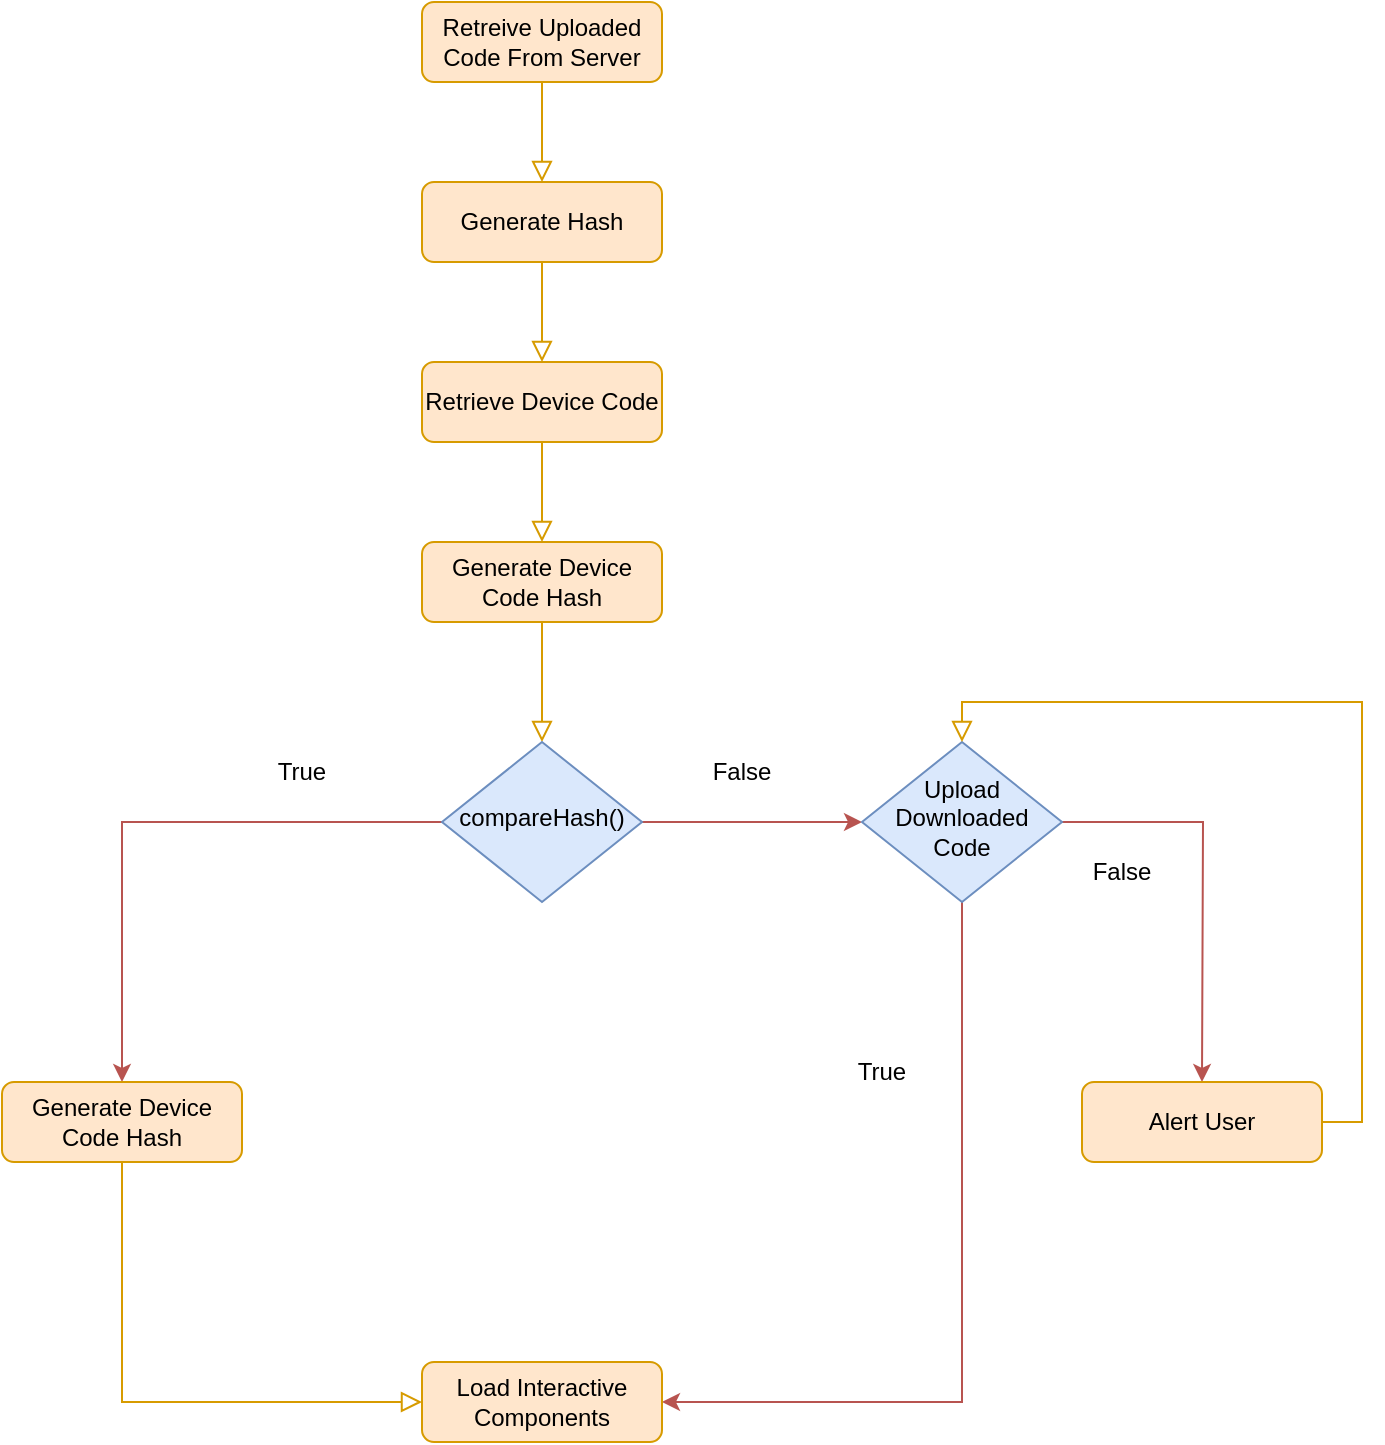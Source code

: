 <mxfile>
    <diagram id="C5RBs43oDa-KdzZeNtuy" name="Page-1">
        <mxGraphModel dx="374" dy="533" grid="1" gridSize="10" guides="1" tooltips="1" connect="1" arrows="1" fold="1" page="1" pageScale="1" pageWidth="827" pageHeight="1169" math="0" shadow="0">
            <root>
                <mxCell id="WIyWlLk6GJQsqaUBKTNV-0"/>
                <mxCell id="WIyWlLk6GJQsqaUBKTNV-1" parent="WIyWlLk6GJQsqaUBKTNV-0"/>
                <mxCell id="WIyWlLk6GJQsqaUBKTNV-2" value="" style="rounded=0;html=1;jettySize=auto;orthogonalLoop=1;fontSize=11;endArrow=block;endFill=0;endSize=8;strokeWidth=1;shadow=0;labelBackgroundColor=none;edgeStyle=orthogonalEdgeStyle;fillColor=#ffe6cc;strokeColor=#d79b00;fontColor=#000000;" parent="WIyWlLk6GJQsqaUBKTNV-1" source="WIyWlLk6GJQsqaUBKTNV-3" edge="1">
                    <mxGeometry relative="1" as="geometry">
                        <mxPoint x="390" y="170" as="targetPoint"/>
                    </mxGeometry>
                </mxCell>
                <mxCell id="WIyWlLk6GJQsqaUBKTNV-3" value="&lt;div&gt;Retreive Uploaded Code From Server&lt;/div&gt;" style="rounded=1;whiteSpace=wrap;html=1;fontSize=12;glass=0;strokeWidth=1;shadow=0;fillColor=#ffe6cc;strokeColor=#d79b00;fontColor=#000000;" parent="WIyWlLk6GJQsqaUBKTNV-1" vertex="1">
                    <mxGeometry x="330" y="80" width="120" height="40" as="geometry"/>
                </mxCell>
                <mxCell id="Vd5r9ZvnlhtOwNtqajtM-12" value="&lt;div&gt;Generate Hash&lt;/div&gt;" style="rounded=1;whiteSpace=wrap;html=1;fontSize=12;glass=0;strokeWidth=1;shadow=0;fillColor=#ffe6cc;strokeColor=#d79b00;fontColor=#000000;" parent="WIyWlLk6GJQsqaUBKTNV-1" vertex="1">
                    <mxGeometry x="330" y="170" width="120" height="40" as="geometry"/>
                </mxCell>
                <mxCell id="Vd5r9ZvnlhtOwNtqajtM-17" value="" style="rounded=0;html=1;jettySize=auto;orthogonalLoop=1;fontSize=11;endArrow=block;endFill=0;endSize=8;strokeWidth=1;shadow=0;labelBackgroundColor=none;edgeStyle=orthogonalEdgeStyle;exitX=0.5;exitY=1;exitDx=0;exitDy=0;fillColor=#ffe6cc;strokeColor=#d79b00;fontColor=#000000;" parent="WIyWlLk6GJQsqaUBKTNV-1" source="Vd5r9ZvnlhtOwNtqajtM-12" edge="1">
                    <mxGeometry relative="1" as="geometry">
                        <mxPoint x="400" y="130" as="sourcePoint"/>
                        <mxPoint x="390" y="260" as="targetPoint"/>
                    </mxGeometry>
                </mxCell>
                <mxCell id="Vd5r9ZvnlhtOwNtqajtM-18" value="&lt;div&gt;Retrieve Device Code&lt;/div&gt;" style="rounded=1;whiteSpace=wrap;html=1;fontSize=12;glass=0;strokeWidth=1;shadow=0;fillColor=#ffe6cc;strokeColor=#d79b00;fontColor=#000000;" parent="WIyWlLk6GJQsqaUBKTNV-1" vertex="1">
                    <mxGeometry x="330" y="260" width="120" height="40" as="geometry"/>
                </mxCell>
                <mxCell id="Vd5r9ZvnlhtOwNtqajtM-19" value="" style="rounded=0;html=1;jettySize=auto;orthogonalLoop=1;fontSize=11;endArrow=block;endFill=0;endSize=8;strokeWidth=1;shadow=0;labelBackgroundColor=none;edgeStyle=orthogonalEdgeStyle;exitX=0.5;exitY=1;exitDx=0;exitDy=0;fillColor=#ffe6cc;strokeColor=#d79b00;fontColor=#000000;" parent="WIyWlLk6GJQsqaUBKTNV-1" source="Vd5r9ZvnlhtOwNtqajtM-18" edge="1">
                    <mxGeometry relative="1" as="geometry">
                        <mxPoint x="400" y="130" as="sourcePoint"/>
                        <mxPoint x="390" y="350" as="targetPoint"/>
                    </mxGeometry>
                </mxCell>
                <mxCell id="Vd5r9ZvnlhtOwNtqajtM-20" value="Generate Device Code Hash" style="rounded=1;whiteSpace=wrap;html=1;fontSize=12;glass=0;strokeWidth=1;shadow=0;fillColor=#ffe6cc;strokeColor=#d79b00;fontColor=#000000;" parent="WIyWlLk6GJQsqaUBKTNV-1" vertex="1">
                    <mxGeometry x="330" y="350" width="120" height="40" as="geometry"/>
                </mxCell>
                <mxCell id="Vd5r9ZvnlhtOwNtqajtM-21" value="" style="rounded=0;html=1;jettySize=auto;orthogonalLoop=1;fontSize=11;endArrow=block;endFill=0;endSize=8;strokeWidth=1;shadow=0;labelBackgroundColor=none;edgeStyle=orthogonalEdgeStyle;exitX=0.5;exitY=1;exitDx=0;exitDy=0;fillColor=#ffe6cc;strokeColor=#d79b00;fontColor=#000000;" parent="WIyWlLk6GJQsqaUBKTNV-1" source="Vd5r9ZvnlhtOwNtqajtM-20" edge="1">
                    <mxGeometry relative="1" as="geometry">
                        <mxPoint x="400" y="310" as="sourcePoint"/>
                        <mxPoint x="390" y="450" as="targetPoint"/>
                    </mxGeometry>
                </mxCell>
                <mxCell id="Vd5r9ZvnlhtOwNtqajtM-29" style="edgeStyle=orthogonalEdgeStyle;rounded=0;orthogonalLoop=1;jettySize=auto;html=1;entryX=0.5;entryY=0;entryDx=0;entryDy=0;fillColor=#f8cecc;strokeColor=#b85450;fontColor=#000000;" parent="WIyWlLk6GJQsqaUBKTNV-1" source="Vd5r9ZvnlhtOwNtqajtM-23" target="Vd5r9ZvnlhtOwNtqajtM-28" edge="1">
                    <mxGeometry relative="1" as="geometry"/>
                </mxCell>
                <mxCell id="Vd5r9ZvnlhtOwNtqajtM-30" style="edgeStyle=orthogonalEdgeStyle;rounded=0;orthogonalLoop=1;jettySize=auto;html=1;fillColor=#f8cecc;strokeColor=#b85450;fontColor=#000000;" parent="WIyWlLk6GJQsqaUBKTNV-1" source="Vd5r9ZvnlhtOwNtqajtM-23" edge="1">
                    <mxGeometry relative="1" as="geometry">
                        <mxPoint x="550" y="490" as="targetPoint"/>
                    </mxGeometry>
                </mxCell>
                <mxCell id="Vd5r9ZvnlhtOwNtqajtM-23" value="compareHash()" style="rhombus;whiteSpace=wrap;html=1;shadow=0;fontFamily=Helvetica;fontSize=12;align=center;strokeWidth=1;spacing=6;spacingTop=-4;fillColor=#dae8fc;strokeColor=#6c8ebf;fontColor=#000000;" parent="WIyWlLk6GJQsqaUBKTNV-1" vertex="1">
                    <mxGeometry x="340" y="450" width="100" height="80" as="geometry"/>
                </mxCell>
                <mxCell id="Vd5r9ZvnlhtOwNtqajtM-28" value="Generate Device Code Hash" style="rounded=1;whiteSpace=wrap;html=1;fontSize=12;glass=0;strokeWidth=1;shadow=0;fillColor=#ffe6cc;strokeColor=#d79b00;fontColor=#000000;" parent="WIyWlLk6GJQsqaUBKTNV-1" vertex="1">
                    <mxGeometry x="120" y="620" width="120" height="40" as="geometry"/>
                </mxCell>
                <mxCell id="Vd5r9ZvnlhtOwNtqajtM-36" style="edgeStyle=orthogonalEdgeStyle;rounded=0;orthogonalLoop=1;jettySize=auto;html=1;entryX=1;entryY=0.5;entryDx=0;entryDy=0;fillColor=#f8cecc;strokeColor=#b85450;fontColor=#000000;" parent="WIyWlLk6GJQsqaUBKTNV-1" source="Vd5r9ZvnlhtOwNtqajtM-32" target="Vd5r9ZvnlhtOwNtqajtM-33" edge="1">
                    <mxGeometry relative="1" as="geometry">
                        <mxPoint x="460" y="780" as="targetPoint"/>
                        <Array as="points">
                            <mxPoint x="600" y="780"/>
                        </Array>
                    </mxGeometry>
                </mxCell>
                <mxCell id="Vd5r9ZvnlhtOwNtqajtM-37" style="edgeStyle=orthogonalEdgeStyle;rounded=0;orthogonalLoop=1;jettySize=auto;html=1;fillColor=#f8cecc;strokeColor=#b85450;fontColor=#000000;" parent="WIyWlLk6GJQsqaUBKTNV-1" source="Vd5r9ZvnlhtOwNtqajtM-32" edge="1">
                    <mxGeometry relative="1" as="geometry">
                        <mxPoint x="720" y="620" as="targetPoint"/>
                    </mxGeometry>
                </mxCell>
                <mxCell id="Vd5r9ZvnlhtOwNtqajtM-32" value="Upload Downloaded Code" style="rhombus;whiteSpace=wrap;html=1;shadow=0;fontFamily=Helvetica;fontSize=12;align=center;strokeWidth=1;spacing=6;spacingTop=-4;fillColor=#dae8fc;strokeColor=#6c8ebf;fontColor=#000000;" parent="WIyWlLk6GJQsqaUBKTNV-1" vertex="1">
                    <mxGeometry x="550" y="450" width="100" height="80" as="geometry"/>
                </mxCell>
                <mxCell id="Vd5r9ZvnlhtOwNtqajtM-33" value="Load Interactive Components" style="rounded=1;whiteSpace=wrap;html=1;fontSize=12;glass=0;strokeWidth=1;shadow=0;fillColor=#ffe6cc;strokeColor=#d79b00;fontColor=#000000;" parent="WIyWlLk6GJQsqaUBKTNV-1" vertex="1">
                    <mxGeometry x="330" y="760" width="120" height="40" as="geometry"/>
                </mxCell>
                <mxCell id="Vd5r9ZvnlhtOwNtqajtM-35" value="" style="rounded=0;html=1;jettySize=auto;orthogonalLoop=1;fontSize=11;endArrow=block;endFill=0;endSize=8;strokeWidth=1;shadow=0;labelBackgroundColor=none;edgeStyle=orthogonalEdgeStyle;exitX=0.5;exitY=1;exitDx=0;exitDy=0;fillColor=#ffe6cc;strokeColor=#d79b00;entryX=0;entryY=0.5;entryDx=0;entryDy=0;fontColor=#000000;" parent="WIyWlLk6GJQsqaUBKTNV-1" source="Vd5r9ZvnlhtOwNtqajtM-28" target="Vd5r9ZvnlhtOwNtqajtM-33" edge="1">
                    <mxGeometry relative="1" as="geometry">
                        <mxPoint x="400" y="400" as="sourcePoint"/>
                        <mxPoint x="400" y="460" as="targetPoint"/>
                    </mxGeometry>
                </mxCell>
                <mxCell id="Vd5r9ZvnlhtOwNtqajtM-38" value="Alert User" style="rounded=1;whiteSpace=wrap;html=1;fontSize=12;glass=0;strokeWidth=1;shadow=0;fillColor=#ffe6cc;strokeColor=#d79b00;fontColor=#000000;" parent="WIyWlLk6GJQsqaUBKTNV-1" vertex="1">
                    <mxGeometry x="660" y="620" width="120" height="40" as="geometry"/>
                </mxCell>
                <mxCell id="Vd5r9ZvnlhtOwNtqajtM-42" value="" style="rounded=0;html=1;jettySize=auto;orthogonalLoop=1;fontSize=11;endArrow=block;endFill=0;endSize=8;strokeWidth=1;shadow=0;labelBackgroundColor=none;edgeStyle=orthogonalEdgeStyle;exitX=1;exitY=0.5;exitDx=0;exitDy=0;fillColor=#ffe6cc;strokeColor=#d79b00;entryX=0.5;entryY=0;entryDx=0;entryDy=0;fontColor=#000000;" parent="WIyWlLk6GJQsqaUBKTNV-1" source="Vd5r9ZvnlhtOwNtqajtM-38" target="Vd5r9ZvnlhtOwNtqajtM-32" edge="1">
                    <mxGeometry relative="1" as="geometry">
                        <mxPoint x="400" y="400" as="sourcePoint"/>
                        <mxPoint x="400" y="460" as="targetPoint"/>
                    </mxGeometry>
                </mxCell>
                <mxCell id="Vd5r9ZvnlhtOwNtqajtM-43" value="True" style="text;html=1;strokeColor=none;fillColor=none;align=center;verticalAlign=middle;whiteSpace=wrap;rounded=0;fontColor=#000000;" parent="WIyWlLk6GJQsqaUBKTNV-1" vertex="1">
                    <mxGeometry x="240" y="450" width="60" height="30" as="geometry"/>
                </mxCell>
                <mxCell id="Vd5r9ZvnlhtOwNtqajtM-44" value="False" style="text;html=1;strokeColor=none;fillColor=none;align=center;verticalAlign=middle;whiteSpace=wrap;rounded=0;fontColor=#000000;" parent="WIyWlLk6GJQsqaUBKTNV-1" vertex="1">
                    <mxGeometry x="460" y="450" width="60" height="30" as="geometry"/>
                </mxCell>
                <mxCell id="Vd5r9ZvnlhtOwNtqajtM-45" value="True" style="text;html=1;strokeColor=none;fillColor=none;align=center;verticalAlign=middle;whiteSpace=wrap;rounded=0;fontColor=#000000;" parent="WIyWlLk6GJQsqaUBKTNV-1" vertex="1">
                    <mxGeometry x="530" y="600" width="60" height="30" as="geometry"/>
                </mxCell>
                <mxCell id="Vd5r9ZvnlhtOwNtqajtM-46" value="False" style="text;html=1;strokeColor=none;fillColor=none;align=center;verticalAlign=middle;whiteSpace=wrap;rounded=0;fontColor=#000000;" parent="WIyWlLk6GJQsqaUBKTNV-1" vertex="1">
                    <mxGeometry x="650" y="500" width="60" height="30" as="geometry"/>
                </mxCell>
            </root>
        </mxGraphModel>
    </diagram>
</mxfile>